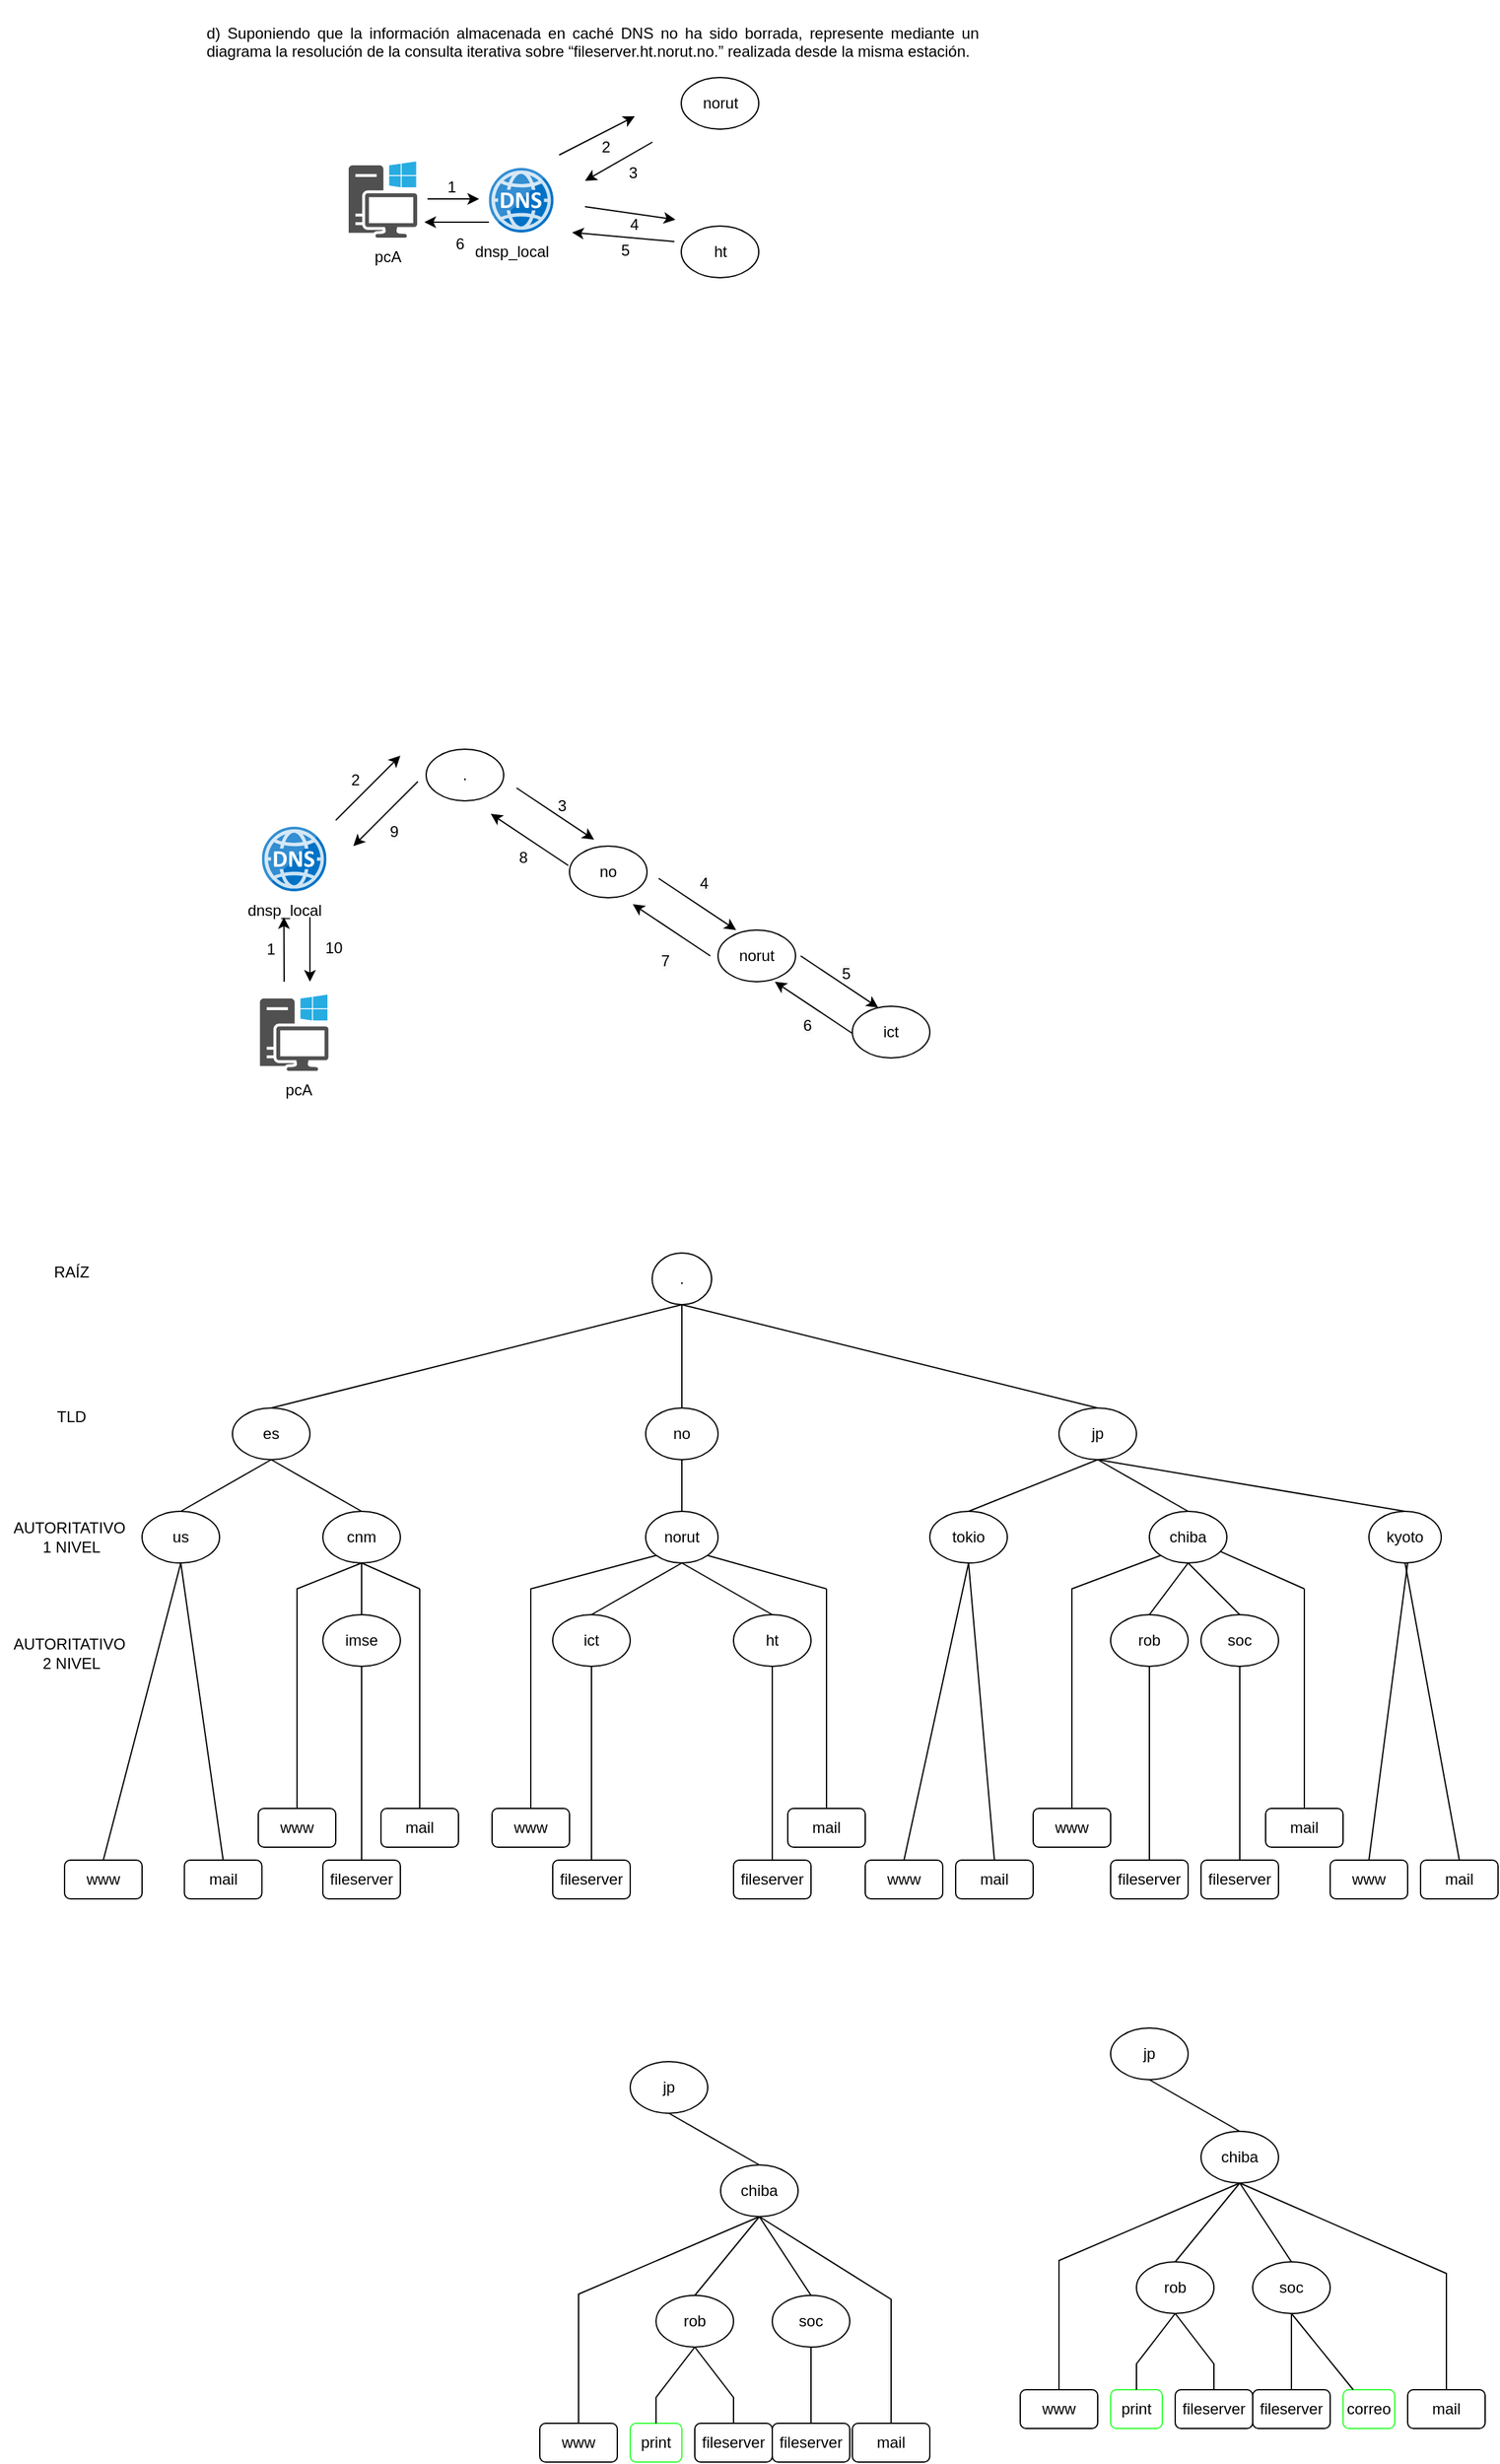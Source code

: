 <mxfile version="24.0.2" type="device">
  <diagram name="Página-1" id="FCfpgI2ERr3w-Y69zoDW">
    <mxGraphModel dx="1963" dy="1285" grid="1" gridSize="10" guides="1" tooltips="1" connect="1" arrows="1" fold="1" page="1" pageScale="1" pageWidth="1169" pageHeight="827" math="0" shadow="0">
      <root>
        <mxCell id="0" />
        <mxCell id="1" parent="0" />
        <mxCell id="1prAuUUDarCkzbDUaMGb-1" value="." style="ellipse;whiteSpace=wrap;html=1;" parent="1" vertex="1">
          <mxGeometry x="375" y="460" width="46" height="40" as="geometry" />
        </mxCell>
        <mxCell id="1prAuUUDarCkzbDUaMGb-4" value="" style="sketch=0;pointerEvents=1;shadow=0;dashed=0;html=1;strokeColor=none;fillColor=#505050;labelPosition=center;verticalLabelPosition=bottom;verticalAlign=top;outlineConnect=0;align=center;shape=mxgraph.office.devices.workstation_pc;" parent="1" vertex="1">
          <mxGeometry x="71.29" y="260" width="53" height="59" as="geometry" />
        </mxCell>
        <mxCell id="1prAuUUDarCkzbDUaMGb-5" value="" style="image;sketch=0;aspect=fixed;html=1;points=[];align=center;fontSize=12;image=img/lib/mscae/DNS.svg;" parent="1" vertex="1">
          <mxGeometry x="72.79" y="130" width="50" height="50" as="geometry" />
        </mxCell>
        <mxCell id="sHqYU9FmVcYQZQ5ugi2v-2" value="es" style="ellipse;whiteSpace=wrap;html=1;" vertex="1" parent="1">
          <mxGeometry x="50" y="580" width="60" height="40" as="geometry" />
        </mxCell>
        <mxCell id="sHqYU9FmVcYQZQ5ugi2v-3" value="no" style="ellipse;whiteSpace=wrap;html=1;" vertex="1" parent="1">
          <mxGeometry x="370" y="580" width="56" height="40" as="geometry" />
        </mxCell>
        <mxCell id="sHqYU9FmVcYQZQ5ugi2v-4" value="jp" style="ellipse;whiteSpace=wrap;html=1;" vertex="1" parent="1">
          <mxGeometry x="690" y="580" width="60" height="40" as="geometry" />
        </mxCell>
        <mxCell id="sHqYU9FmVcYQZQ5ugi2v-5" value="" style="endArrow=none;html=1;rounded=0;entryX=0.5;entryY=1;entryDx=0;entryDy=0;exitX=0.5;exitY=0;exitDx=0;exitDy=0;" edge="1" parent="1" source="sHqYU9FmVcYQZQ5ugi2v-2" target="1prAuUUDarCkzbDUaMGb-1">
          <mxGeometry width="50" height="50" relative="1" as="geometry">
            <mxPoint x="380" y="570" as="sourcePoint" />
            <mxPoint x="430" y="520" as="targetPoint" />
          </mxGeometry>
        </mxCell>
        <mxCell id="sHqYU9FmVcYQZQ5ugi2v-6" value="" style="endArrow=none;html=1;rounded=0;exitX=0.5;exitY=0;exitDx=0;exitDy=0;entryX=0.5;entryY=1;entryDx=0;entryDy=0;" edge="1" parent="1" source="sHqYU9FmVcYQZQ5ugi2v-4" target="1prAuUUDarCkzbDUaMGb-1">
          <mxGeometry width="50" height="50" relative="1" as="geometry">
            <mxPoint x="560" y="570" as="sourcePoint" />
            <mxPoint x="610" y="520" as="targetPoint" />
          </mxGeometry>
        </mxCell>
        <mxCell id="sHqYU9FmVcYQZQ5ugi2v-7" value="" style="endArrow=none;html=1;rounded=0;exitX=0.5;exitY=0;exitDx=0;exitDy=0;" edge="1" parent="1" source="sHqYU9FmVcYQZQ5ugi2v-3" target="1prAuUUDarCkzbDUaMGb-1">
          <mxGeometry width="50" height="50" relative="1" as="geometry">
            <mxPoint x="380" y="570" as="sourcePoint" />
            <mxPoint x="400" y="500" as="targetPoint" />
          </mxGeometry>
        </mxCell>
        <mxCell id="sHqYU9FmVcYQZQ5ugi2v-8" value="us" style="ellipse;whiteSpace=wrap;html=1;" vertex="1" parent="1">
          <mxGeometry x="-20" y="660" width="60" height="40" as="geometry" />
        </mxCell>
        <mxCell id="sHqYU9FmVcYQZQ5ugi2v-9" value="cnm" style="ellipse;whiteSpace=wrap;html=1;" vertex="1" parent="1">
          <mxGeometry x="120" y="660" width="60" height="40" as="geometry" />
        </mxCell>
        <mxCell id="sHqYU9FmVcYQZQ5ugi2v-10" value="" style="endArrow=none;html=1;rounded=0;exitX=0.5;exitY=0;exitDx=0;exitDy=0;" edge="1" parent="1" source="sHqYU9FmVcYQZQ5ugi2v-8">
          <mxGeometry width="50" height="50" relative="1" as="geometry">
            <mxPoint x="30" y="670" as="sourcePoint" />
            <mxPoint x="80" y="620" as="targetPoint" />
          </mxGeometry>
        </mxCell>
        <mxCell id="sHqYU9FmVcYQZQ5ugi2v-11" value="" style="endArrow=none;html=1;rounded=0;entryX=0.5;entryY=1;entryDx=0;entryDy=0;exitX=0.5;exitY=0;exitDx=0;exitDy=0;" edge="1" parent="1" source="sHqYU9FmVcYQZQ5ugi2v-9" target="sHqYU9FmVcYQZQ5ugi2v-2">
          <mxGeometry width="50" height="50" relative="1" as="geometry">
            <mxPoint x="80" y="680" as="sourcePoint" />
            <mxPoint x="130" y="630" as="targetPoint" />
          </mxGeometry>
        </mxCell>
        <mxCell id="sHqYU9FmVcYQZQ5ugi2v-12" value="RAÍZ" style="text;html=1;align=center;verticalAlign=middle;resizable=0;points=[];autosize=1;strokeColor=none;fillColor=none;" vertex="1" parent="1">
          <mxGeometry x="-100" y="460" width="50" height="30" as="geometry" />
        </mxCell>
        <mxCell id="sHqYU9FmVcYQZQ5ugi2v-13" value="TLD" style="text;html=1;align=center;verticalAlign=middle;resizable=0;points=[];autosize=1;strokeColor=none;fillColor=none;" vertex="1" parent="1">
          <mxGeometry x="-100" y="572" width="50" height="30" as="geometry" />
        </mxCell>
        <mxCell id="sHqYU9FmVcYQZQ5ugi2v-16" value="AUTORITATIVO&amp;nbsp;&lt;div&gt;1 NIVEL&lt;/div&gt;" style="text;html=1;align=center;verticalAlign=middle;resizable=0;points=[];autosize=1;strokeColor=none;fillColor=none;" vertex="1" parent="1">
          <mxGeometry x="-130" y="660" width="110" height="40" as="geometry" />
        </mxCell>
        <mxCell id="sHqYU9FmVcYQZQ5ugi2v-17" value="www" style="rounded=1;whiteSpace=wrap;html=1;" vertex="1" parent="1">
          <mxGeometry x="-80" y="930" width="60" height="30" as="geometry" />
        </mxCell>
        <mxCell id="sHqYU9FmVcYQZQ5ugi2v-18" value="mail" style="rounded=1;whiteSpace=wrap;html=1;" vertex="1" parent="1">
          <mxGeometry x="12.79" y="930" width="60" height="30" as="geometry" />
        </mxCell>
        <mxCell id="sHqYU9FmVcYQZQ5ugi2v-19" value="" style="endArrow=none;html=1;rounded=0;entryX=0.5;entryY=1;entryDx=0;entryDy=0;" edge="1" parent="1" target="sHqYU9FmVcYQZQ5ugi2v-8">
          <mxGeometry width="50" height="50" relative="1" as="geometry">
            <mxPoint x="-50" y="930" as="sourcePoint" />
            <mxPoint y="880" as="targetPoint" />
          </mxGeometry>
        </mxCell>
        <mxCell id="sHqYU9FmVcYQZQ5ugi2v-20" value="" style="endArrow=none;html=1;rounded=0;entryX=0.5;entryY=1;entryDx=0;entryDy=0;exitX=0.5;exitY=0;exitDx=0;exitDy=0;" edge="1" parent="1" source="sHqYU9FmVcYQZQ5ugi2v-18" target="sHqYU9FmVcYQZQ5ugi2v-8">
          <mxGeometry width="50" height="50" relative="1" as="geometry">
            <mxPoint x="50" y="930" as="sourcePoint" />
            <mxPoint x="100" y="880" as="targetPoint" />
          </mxGeometry>
        </mxCell>
        <mxCell id="sHqYU9FmVcYQZQ5ugi2v-21" value="imse" style="ellipse;whiteSpace=wrap;html=1;" vertex="1" parent="1">
          <mxGeometry x="120" y="740" width="60" height="40" as="geometry" />
        </mxCell>
        <mxCell id="sHqYU9FmVcYQZQ5ugi2v-22" value="" style="endArrow=none;html=1;rounded=0;entryX=0.5;entryY=1;entryDx=0;entryDy=0;" edge="1" parent="1" target="sHqYU9FmVcYQZQ5ugi2v-9">
          <mxGeometry width="50" height="50" relative="1" as="geometry">
            <mxPoint x="150" y="740" as="sourcePoint" />
            <mxPoint x="150" y="710" as="targetPoint" />
          </mxGeometry>
        </mxCell>
        <mxCell id="sHqYU9FmVcYQZQ5ugi2v-24" value="fileserver" style="rounded=1;whiteSpace=wrap;html=1;" vertex="1" parent="1">
          <mxGeometry x="120" y="930" width="60" height="30" as="geometry" />
        </mxCell>
        <mxCell id="sHqYU9FmVcYQZQ5ugi2v-25" value="" style="endArrow=none;html=1;rounded=0;entryX=0.5;entryY=1;entryDx=0;entryDy=0;exitX=0.5;exitY=0;exitDx=0;exitDy=0;" edge="1" parent="1" source="sHqYU9FmVcYQZQ5ugi2v-24" target="sHqYU9FmVcYQZQ5ugi2v-21">
          <mxGeometry width="50" height="50" relative="1" as="geometry">
            <mxPoint x="180" y="930" as="sourcePoint" />
            <mxPoint x="140" y="780" as="targetPoint" />
          </mxGeometry>
        </mxCell>
        <mxCell id="sHqYU9FmVcYQZQ5ugi2v-32" value="ict" style="ellipse;whiteSpace=wrap;html=1;" vertex="1" parent="1">
          <mxGeometry x="298" y="740" width="60" height="40" as="geometry" />
        </mxCell>
        <mxCell id="sHqYU9FmVcYQZQ5ugi2v-33" value="ht" style="ellipse;whiteSpace=wrap;html=1;" vertex="1" parent="1">
          <mxGeometry x="438" y="740" width="60" height="40" as="geometry" />
        </mxCell>
        <mxCell id="sHqYU9FmVcYQZQ5ugi2v-34" value="" style="endArrow=none;html=1;rounded=0;exitX=0.5;exitY=0;exitDx=0;exitDy=0;" edge="1" parent="1" source="sHqYU9FmVcYQZQ5ugi2v-32">
          <mxGeometry width="50" height="50" relative="1" as="geometry">
            <mxPoint x="348" y="750" as="sourcePoint" />
            <mxPoint x="398" y="700" as="targetPoint" />
          </mxGeometry>
        </mxCell>
        <mxCell id="sHqYU9FmVcYQZQ5ugi2v-35" value="" style="endArrow=none;html=1;rounded=0;entryX=0.5;entryY=1;entryDx=0;entryDy=0;exitX=0.5;exitY=0;exitDx=0;exitDy=0;" edge="1" parent="1" source="sHqYU9FmVcYQZQ5ugi2v-33">
          <mxGeometry width="50" height="50" relative="1" as="geometry">
            <mxPoint x="398" y="760" as="sourcePoint" />
            <mxPoint x="398" y="700" as="targetPoint" />
          </mxGeometry>
        </mxCell>
        <mxCell id="sHqYU9FmVcYQZQ5ugi2v-39" value="norut" style="ellipse;whiteSpace=wrap;html=1;" vertex="1" parent="1">
          <mxGeometry x="370" y="660" width="56" height="40" as="geometry" />
        </mxCell>
        <mxCell id="sHqYU9FmVcYQZQ5ugi2v-40" value="" style="endArrow=none;html=1;rounded=0;exitX=0.5;exitY=0;exitDx=0;exitDy=0;entryX=0.5;entryY=1;entryDx=0;entryDy=0;" edge="1" parent="1" source="sHqYU9FmVcYQZQ5ugi2v-39" target="sHqYU9FmVcYQZQ5ugi2v-3">
          <mxGeometry width="50" height="50" relative="1" as="geometry">
            <mxPoint x="385" y="650" as="sourcePoint" />
            <mxPoint x="405" y="635" as="targetPoint" />
          </mxGeometry>
        </mxCell>
        <mxCell id="sHqYU9FmVcYQZQ5ugi2v-42" value="fileserver" style="rounded=1;whiteSpace=wrap;html=1;" vertex="1" parent="1">
          <mxGeometry x="298" y="930" width="60" height="30" as="geometry" />
        </mxCell>
        <mxCell id="sHqYU9FmVcYQZQ5ugi2v-43" value="" style="endArrow=none;html=1;rounded=0;entryX=0.5;entryY=1;entryDx=0;entryDy=0;exitX=0.5;exitY=0;exitDx=0;exitDy=0;" edge="1" parent="1" source="sHqYU9FmVcYQZQ5ugi2v-42">
          <mxGeometry width="50" height="50" relative="1" as="geometry">
            <mxPoint x="358" y="930" as="sourcePoint" />
            <mxPoint x="328" y="780" as="targetPoint" />
          </mxGeometry>
        </mxCell>
        <mxCell id="sHqYU9FmVcYQZQ5ugi2v-44" value="fileserver" style="rounded=1;whiteSpace=wrap;html=1;" vertex="1" parent="1">
          <mxGeometry x="438" y="930" width="60" height="30" as="geometry" />
        </mxCell>
        <mxCell id="sHqYU9FmVcYQZQ5ugi2v-45" value="" style="endArrow=none;html=1;rounded=0;entryX=0.5;entryY=1;entryDx=0;entryDy=0;exitX=0.5;exitY=0;exitDx=0;exitDy=0;" edge="1" parent="1" source="sHqYU9FmVcYQZQ5ugi2v-44">
          <mxGeometry width="50" height="50" relative="1" as="geometry">
            <mxPoint x="498" y="930" as="sourcePoint" />
            <mxPoint x="468" y="780" as="targetPoint" />
          </mxGeometry>
        </mxCell>
        <mxCell id="sHqYU9FmVcYQZQ5ugi2v-46" value="tokio" style="ellipse;whiteSpace=wrap;html=1;" vertex="1" parent="1">
          <mxGeometry x="590" y="660" width="60" height="40" as="geometry" />
        </mxCell>
        <mxCell id="sHqYU9FmVcYQZQ5ugi2v-47" value="chiba" style="ellipse;whiteSpace=wrap;html=1;" vertex="1" parent="1">
          <mxGeometry x="760" y="660" width="60" height="40" as="geometry" />
        </mxCell>
        <mxCell id="sHqYU9FmVcYQZQ5ugi2v-48" value="" style="endArrow=none;html=1;rounded=0;exitX=0.5;exitY=0;exitDx=0;exitDy=0;" edge="1" parent="1" source="sHqYU9FmVcYQZQ5ugi2v-46">
          <mxGeometry width="50" height="50" relative="1" as="geometry">
            <mxPoint x="670" y="670" as="sourcePoint" />
            <mxPoint x="720" y="620" as="targetPoint" />
          </mxGeometry>
        </mxCell>
        <mxCell id="sHqYU9FmVcYQZQ5ugi2v-49" value="" style="endArrow=none;html=1;rounded=0;entryX=0.5;entryY=1;entryDx=0;entryDy=0;exitX=0.5;exitY=0;exitDx=0;exitDy=0;" edge="1" parent="1" source="sHqYU9FmVcYQZQ5ugi2v-47">
          <mxGeometry width="50" height="50" relative="1" as="geometry">
            <mxPoint x="720" y="680" as="sourcePoint" />
            <mxPoint x="720" y="620" as="targetPoint" />
          </mxGeometry>
        </mxCell>
        <mxCell id="sHqYU9FmVcYQZQ5ugi2v-52" value="rob" style="ellipse;whiteSpace=wrap;html=1;" vertex="1" parent="1">
          <mxGeometry x="730" y="740" width="60" height="40" as="geometry" />
        </mxCell>
        <mxCell id="sHqYU9FmVcYQZQ5ugi2v-53" value="soc" style="ellipse;whiteSpace=wrap;html=1;" vertex="1" parent="1">
          <mxGeometry x="800" y="740" width="60" height="40" as="geometry" />
        </mxCell>
        <mxCell id="sHqYU9FmVcYQZQ5ugi2v-54" value="" style="endArrow=none;html=1;rounded=0;exitX=0.5;exitY=0;exitDx=0;exitDy=0;" edge="1" parent="1" source="sHqYU9FmVcYQZQ5ugi2v-52">
          <mxGeometry width="50" height="50" relative="1" as="geometry">
            <mxPoint x="740" y="750" as="sourcePoint" />
            <mxPoint x="790" y="700" as="targetPoint" />
          </mxGeometry>
        </mxCell>
        <mxCell id="sHqYU9FmVcYQZQ5ugi2v-55" value="" style="endArrow=none;html=1;rounded=0;entryX=0.5;entryY=1;entryDx=0;entryDy=0;exitX=0.5;exitY=0;exitDx=0;exitDy=0;" edge="1" parent="1" source="sHqYU9FmVcYQZQ5ugi2v-53">
          <mxGeometry width="50" height="50" relative="1" as="geometry">
            <mxPoint x="790" y="760" as="sourcePoint" />
            <mxPoint x="790" y="700" as="targetPoint" />
          </mxGeometry>
        </mxCell>
        <mxCell id="sHqYU9FmVcYQZQ5ugi2v-56" value="kyoto" style="ellipse;whiteSpace=wrap;html=1;" vertex="1" parent="1">
          <mxGeometry x="930" y="660" width="56" height="40" as="geometry" />
        </mxCell>
        <mxCell id="sHqYU9FmVcYQZQ5ugi2v-57" value="fileserver" style="rounded=1;whiteSpace=wrap;html=1;" vertex="1" parent="1">
          <mxGeometry x="730" y="930" width="60" height="30" as="geometry" />
        </mxCell>
        <mxCell id="sHqYU9FmVcYQZQ5ugi2v-58" value="" style="endArrow=none;html=1;rounded=0;entryX=0.5;entryY=1;entryDx=0;entryDy=0;exitX=0.5;exitY=0;exitDx=0;exitDy=0;" edge="1" parent="1" source="sHqYU9FmVcYQZQ5ugi2v-57">
          <mxGeometry width="50" height="50" relative="1" as="geometry">
            <mxPoint x="790" y="930" as="sourcePoint" />
            <mxPoint x="760" y="780" as="targetPoint" />
          </mxGeometry>
        </mxCell>
        <mxCell id="sHqYU9FmVcYQZQ5ugi2v-59" value="fileserver" style="rounded=1;whiteSpace=wrap;html=1;" vertex="1" parent="1">
          <mxGeometry x="800" y="930" width="60" height="30" as="geometry" />
        </mxCell>
        <mxCell id="sHqYU9FmVcYQZQ5ugi2v-60" value="" style="endArrow=none;html=1;rounded=0;entryX=0.5;entryY=1;entryDx=0;entryDy=0;exitX=0.5;exitY=0;exitDx=0;exitDy=0;" edge="1" parent="1" source="sHqYU9FmVcYQZQ5ugi2v-59">
          <mxGeometry width="50" height="50" relative="1" as="geometry">
            <mxPoint x="860" y="930" as="sourcePoint" />
            <mxPoint x="830" y="780" as="targetPoint" />
          </mxGeometry>
        </mxCell>
        <mxCell id="sHqYU9FmVcYQZQ5ugi2v-61" value="" style="endArrow=none;html=1;rounded=0;entryX=0.5;entryY=1;entryDx=0;entryDy=0;exitX=0.5;exitY=0;exitDx=0;exitDy=0;" edge="1" parent="1" source="sHqYU9FmVcYQZQ5ugi2v-56" target="sHqYU9FmVcYQZQ5ugi2v-4">
          <mxGeometry width="50" height="50" relative="1" as="geometry">
            <mxPoint x="820" y="650" as="sourcePoint" />
            <mxPoint x="750" y="610" as="targetPoint" />
          </mxGeometry>
        </mxCell>
        <mxCell id="sHqYU9FmVcYQZQ5ugi2v-62" value="www" style="rounded=1;whiteSpace=wrap;html=1;" vertex="1" parent="1">
          <mxGeometry x="540" y="930" width="60" height="30" as="geometry" />
        </mxCell>
        <mxCell id="sHqYU9FmVcYQZQ5ugi2v-63" value="mail" style="rounded=1;whiteSpace=wrap;html=1;" vertex="1" parent="1">
          <mxGeometry x="610" y="930" width="60" height="30" as="geometry" />
        </mxCell>
        <mxCell id="sHqYU9FmVcYQZQ5ugi2v-64" value="" style="endArrow=none;html=1;rounded=0;entryX=0.5;entryY=1;entryDx=0;entryDy=0;exitX=0.5;exitY=0;exitDx=0;exitDy=0;" edge="1" parent="1" source="sHqYU9FmVcYQZQ5ugi2v-62">
          <mxGeometry width="50" height="50" relative="1" as="geometry">
            <mxPoint x="560" y="930" as="sourcePoint" />
            <mxPoint x="620" y="700" as="targetPoint" />
          </mxGeometry>
        </mxCell>
        <mxCell id="sHqYU9FmVcYQZQ5ugi2v-65" value="" style="endArrow=none;html=1;rounded=0;entryX=0.5;entryY=1;entryDx=0;entryDy=0;exitX=0.5;exitY=0;exitDx=0;exitDy=0;" edge="1" parent="1" source="sHqYU9FmVcYQZQ5ugi2v-63">
          <mxGeometry width="50" height="50" relative="1" as="geometry">
            <mxPoint x="660" y="930" as="sourcePoint" />
            <mxPoint x="620" y="700" as="targetPoint" />
          </mxGeometry>
        </mxCell>
        <mxCell id="sHqYU9FmVcYQZQ5ugi2v-66" value="www" style="rounded=1;whiteSpace=wrap;html=1;" vertex="1" parent="1">
          <mxGeometry x="900" y="930" width="60" height="30" as="geometry" />
        </mxCell>
        <mxCell id="sHqYU9FmVcYQZQ5ugi2v-67" value="mail" style="rounded=1;whiteSpace=wrap;html=1;" vertex="1" parent="1">
          <mxGeometry x="970" y="930" width="60" height="30" as="geometry" />
        </mxCell>
        <mxCell id="sHqYU9FmVcYQZQ5ugi2v-68" value="" style="endArrow=none;html=1;rounded=0;exitX=0.5;exitY=0;exitDx=0;exitDy=0;" edge="1" parent="1" source="sHqYU9FmVcYQZQ5ugi2v-66">
          <mxGeometry width="50" height="50" relative="1" as="geometry">
            <mxPoint x="920" y="930" as="sourcePoint" />
            <mxPoint x="960" y="700" as="targetPoint" />
          </mxGeometry>
        </mxCell>
        <mxCell id="sHqYU9FmVcYQZQ5ugi2v-69" value="" style="endArrow=none;html=1;rounded=0;exitX=0.5;exitY=0;exitDx=0;exitDy=0;entryX=0.5;entryY=1;entryDx=0;entryDy=0;" edge="1" parent="1" source="sHqYU9FmVcYQZQ5ugi2v-67" target="sHqYU9FmVcYQZQ5ugi2v-56">
          <mxGeometry width="50" height="50" relative="1" as="geometry">
            <mxPoint x="1020" y="930" as="sourcePoint" />
            <mxPoint x="970" y="710" as="targetPoint" />
          </mxGeometry>
        </mxCell>
        <mxCell id="sHqYU9FmVcYQZQ5ugi2v-80" value="mail" style="rounded=1;whiteSpace=wrap;html=1;" vertex="1" parent="1">
          <mxGeometry x="850" y="890" width="60" height="30" as="geometry" />
        </mxCell>
        <mxCell id="sHqYU9FmVcYQZQ5ugi2v-81" value="" style="endArrow=none;html=1;rounded=0;exitX=0.5;exitY=0;exitDx=0;exitDy=0;" edge="1" parent="1" source="sHqYU9FmVcYQZQ5ugi2v-80">
          <mxGeometry width="50" height="50" relative="1" as="geometry">
            <mxPoint x="900" y="890" as="sourcePoint" />
            <mxPoint x="880" y="720" as="targetPoint" />
          </mxGeometry>
        </mxCell>
        <mxCell id="sHqYU9FmVcYQZQ5ugi2v-82" value="" style="endArrow=none;html=1;rounded=0;" edge="1" parent="1" target="sHqYU9FmVcYQZQ5ugi2v-47">
          <mxGeometry width="50" height="50" relative="1" as="geometry">
            <mxPoint x="880" y="720" as="sourcePoint" />
            <mxPoint x="920" y="670" as="targetPoint" />
          </mxGeometry>
        </mxCell>
        <mxCell id="sHqYU9FmVcYQZQ5ugi2v-83" value="mail" style="rounded=1;whiteSpace=wrap;html=1;" vertex="1" parent="1">
          <mxGeometry x="480" y="890" width="60" height="30" as="geometry" />
        </mxCell>
        <mxCell id="sHqYU9FmVcYQZQ5ugi2v-84" value="" style="endArrow=none;html=1;rounded=0;exitX=0.5;exitY=0;exitDx=0;exitDy=0;" edge="1" parent="1" source="sHqYU9FmVcYQZQ5ugi2v-83">
          <mxGeometry width="50" height="50" relative="1" as="geometry">
            <mxPoint x="530" y="890" as="sourcePoint" />
            <mxPoint x="510" y="720" as="targetPoint" />
          </mxGeometry>
        </mxCell>
        <mxCell id="sHqYU9FmVcYQZQ5ugi2v-85" value="" style="endArrow=none;html=1;rounded=0;entryX=1;entryY=1;entryDx=0;entryDy=0;" edge="1" parent="1" target="sHqYU9FmVcYQZQ5ugi2v-39">
          <mxGeometry width="50" height="50" relative="1" as="geometry">
            <mxPoint x="510" y="720" as="sourcePoint" />
            <mxPoint x="445" y="691" as="targetPoint" />
          </mxGeometry>
        </mxCell>
        <mxCell id="sHqYU9FmVcYQZQ5ugi2v-86" value="www" style="rounded=1;whiteSpace=wrap;html=1;" vertex="1" parent="1">
          <mxGeometry x="670" y="890" width="60" height="30" as="geometry" />
        </mxCell>
        <mxCell id="sHqYU9FmVcYQZQ5ugi2v-87" value="" style="endArrow=none;html=1;rounded=0;exitX=0.5;exitY=0;exitDx=0;exitDy=0;entryX=0;entryY=1;entryDx=0;entryDy=0;" edge="1" parent="1" source="sHqYU9FmVcYQZQ5ugi2v-86" target="sHqYU9FmVcYQZQ5ugi2v-47">
          <mxGeometry width="50" height="50" relative="1" as="geometry">
            <mxPoint x="690" y="890" as="sourcePoint" />
            <mxPoint x="700" y="720" as="targetPoint" />
            <Array as="points">
              <mxPoint x="700" y="720" />
            </Array>
          </mxGeometry>
        </mxCell>
        <mxCell id="sHqYU9FmVcYQZQ5ugi2v-89" value="www" style="rounded=1;whiteSpace=wrap;html=1;" vertex="1" parent="1">
          <mxGeometry x="251" y="890" width="60" height="30" as="geometry" />
        </mxCell>
        <mxCell id="sHqYU9FmVcYQZQ5ugi2v-90" value="" style="endArrow=none;html=1;rounded=0;exitX=0.5;exitY=0;exitDx=0;exitDy=0;entryX=0;entryY=1;entryDx=0;entryDy=0;" edge="1" parent="1" source="sHqYU9FmVcYQZQ5ugi2v-89" target="sHqYU9FmVcYQZQ5ugi2v-39">
          <mxGeometry width="50" height="50" relative="1" as="geometry">
            <mxPoint x="271" y="890" as="sourcePoint" />
            <mxPoint x="350" y="694" as="targetPoint" />
            <Array as="points">
              <mxPoint x="281" y="720" />
            </Array>
          </mxGeometry>
        </mxCell>
        <mxCell id="sHqYU9FmVcYQZQ5ugi2v-91" value="www" style="rounded=1;whiteSpace=wrap;html=1;" vertex="1" parent="1">
          <mxGeometry x="70" y="890" width="60" height="30" as="geometry" />
        </mxCell>
        <mxCell id="sHqYU9FmVcYQZQ5ugi2v-92" value="" style="endArrow=none;html=1;rounded=0;exitX=0.5;exitY=0;exitDx=0;exitDy=0;" edge="1" parent="1" source="sHqYU9FmVcYQZQ5ugi2v-91">
          <mxGeometry width="50" height="50" relative="1" as="geometry">
            <mxPoint x="90" y="890" as="sourcePoint" />
            <mxPoint x="150" y="700" as="targetPoint" />
            <Array as="points">
              <mxPoint x="100" y="720" />
            </Array>
          </mxGeometry>
        </mxCell>
        <mxCell id="sHqYU9FmVcYQZQ5ugi2v-97" value="mail" style="rounded=1;whiteSpace=wrap;html=1;" vertex="1" parent="1">
          <mxGeometry x="165" y="890" width="60" height="30" as="geometry" />
        </mxCell>
        <mxCell id="sHqYU9FmVcYQZQ5ugi2v-98" value="" style="endArrow=none;html=1;rounded=0;exitX=0.5;exitY=0;exitDx=0;exitDy=0;" edge="1" parent="1" source="sHqYU9FmVcYQZQ5ugi2v-97">
          <mxGeometry width="50" height="50" relative="1" as="geometry">
            <mxPoint x="215" y="890" as="sourcePoint" />
            <mxPoint x="195" y="720" as="targetPoint" />
          </mxGeometry>
        </mxCell>
        <mxCell id="sHqYU9FmVcYQZQ5ugi2v-99" value="" style="endArrow=none;html=1;rounded=0;" edge="1" parent="1">
          <mxGeometry width="50" height="50" relative="1" as="geometry">
            <mxPoint x="195" y="720" as="sourcePoint" />
            <mxPoint x="150" y="700" as="targetPoint" />
          </mxGeometry>
        </mxCell>
        <mxCell id="sHqYU9FmVcYQZQ5ugi2v-100" value="AUTORITATIVO&amp;nbsp;&lt;div&gt;2 NIVEL&lt;/div&gt;" style="text;html=1;align=center;verticalAlign=middle;resizable=0;points=[];autosize=1;strokeColor=none;fillColor=none;" vertex="1" parent="1">
          <mxGeometry x="-130" y="750" width="110" height="40" as="geometry" />
        </mxCell>
        <mxCell id="sHqYU9FmVcYQZQ5ugi2v-104" value="pcA" style="text;html=1;align=center;verticalAlign=middle;resizable=0;points=[];autosize=1;strokeColor=none;fillColor=none;" vertex="1" parent="1">
          <mxGeometry x="81.29" y="319" width="40" height="30" as="geometry" />
        </mxCell>
        <mxCell id="sHqYU9FmVcYQZQ5ugi2v-105" value="dnsp_local" style="text;html=1;align=center;verticalAlign=middle;resizable=0;points=[];autosize=1;strokeColor=none;fillColor=none;" vertex="1" parent="1">
          <mxGeometry x="50" y="180" width="80" height="30" as="geometry" />
        </mxCell>
        <mxCell id="sHqYU9FmVcYQZQ5ugi2v-106" value="." style="ellipse;whiteSpace=wrap;html=1;" vertex="1" parent="1">
          <mxGeometry x="200" y="70" width="60" height="40" as="geometry" />
        </mxCell>
        <mxCell id="sHqYU9FmVcYQZQ5ugi2v-107" value="no" style="ellipse;whiteSpace=wrap;html=1;" vertex="1" parent="1">
          <mxGeometry x="311" y="145" width="60" height="40" as="geometry" />
        </mxCell>
        <mxCell id="sHqYU9FmVcYQZQ5ugi2v-108" value="norut" style="ellipse;whiteSpace=wrap;html=1;" vertex="1" parent="1">
          <mxGeometry x="426" y="210" width="60" height="40" as="geometry" />
        </mxCell>
        <mxCell id="sHqYU9FmVcYQZQ5ugi2v-109" value="ict" style="ellipse;whiteSpace=wrap;html=1;" vertex="1" parent="1">
          <mxGeometry x="530" y="269" width="60" height="40" as="geometry" />
        </mxCell>
        <mxCell id="sHqYU9FmVcYQZQ5ugi2v-111" value="" style="endArrow=classic;html=1;rounded=0;" edge="1" parent="1">
          <mxGeometry width="50" height="50" relative="1" as="geometry">
            <mxPoint x="270" y="100" as="sourcePoint" />
            <mxPoint x="330" y="140" as="targetPoint" />
          </mxGeometry>
        </mxCell>
        <mxCell id="sHqYU9FmVcYQZQ5ugi2v-114" style="edgeStyle=orthogonalEdgeStyle;rounded=0;orthogonalLoop=1;jettySize=auto;html=1;exitX=0.5;exitY=1;exitDx=0;exitDy=0;" edge="1" parent="1" source="sHqYU9FmVcYQZQ5ugi2v-107" target="sHqYU9FmVcYQZQ5ugi2v-107">
          <mxGeometry relative="1" as="geometry" />
        </mxCell>
        <mxCell id="sHqYU9FmVcYQZQ5ugi2v-115" value="" style="endArrow=classic;html=1;rounded=0;" edge="1" parent="1">
          <mxGeometry width="50" height="50" relative="1" as="geometry">
            <mxPoint x="310" y="160" as="sourcePoint" />
            <mxPoint x="250" y="120" as="targetPoint" />
          </mxGeometry>
        </mxCell>
        <mxCell id="sHqYU9FmVcYQZQ5ugi2v-121" value="" style="endArrow=classic;html=1;rounded=0;" edge="1" parent="1">
          <mxGeometry width="50" height="50" relative="1" as="geometry">
            <mxPoint x="130" y="125" as="sourcePoint" />
            <mxPoint x="180" y="75" as="targetPoint" />
          </mxGeometry>
        </mxCell>
        <mxCell id="sHqYU9FmVcYQZQ5ugi2v-122" value="" style="endArrow=classic;html=1;rounded=0;" edge="1" parent="1">
          <mxGeometry width="50" height="50" relative="1" as="geometry">
            <mxPoint x="193.61" y="95" as="sourcePoint" />
            <mxPoint x="143.61" y="145" as="targetPoint" />
          </mxGeometry>
        </mxCell>
        <mxCell id="sHqYU9FmVcYQZQ5ugi2v-126" value="" style="endArrow=classic;html=1;rounded=0;" edge="1" parent="1">
          <mxGeometry width="50" height="50" relative="1" as="geometry">
            <mxPoint x="380" y="170" as="sourcePoint" />
            <mxPoint x="440" y="210" as="targetPoint" />
          </mxGeometry>
        </mxCell>
        <mxCell id="sHqYU9FmVcYQZQ5ugi2v-127" value="" style="endArrow=classic;html=1;rounded=0;" edge="1" parent="1">
          <mxGeometry width="50" height="50" relative="1" as="geometry">
            <mxPoint x="420" y="230" as="sourcePoint" />
            <mxPoint x="360" y="190" as="targetPoint" />
          </mxGeometry>
        </mxCell>
        <mxCell id="sHqYU9FmVcYQZQ5ugi2v-131" value="" style="endArrow=classic;html=1;rounded=0;" edge="1" parent="1">
          <mxGeometry width="50" height="50" relative="1" as="geometry">
            <mxPoint x="490" y="230" as="sourcePoint" />
            <mxPoint x="550" y="270" as="targetPoint" />
          </mxGeometry>
        </mxCell>
        <mxCell id="sHqYU9FmVcYQZQ5ugi2v-132" value="" style="endArrow=classic;html=1;rounded=0;" edge="1" parent="1">
          <mxGeometry width="50" height="50" relative="1" as="geometry">
            <mxPoint x="530" y="290" as="sourcePoint" />
            <mxPoint x="470" y="250" as="targetPoint" />
          </mxGeometry>
        </mxCell>
        <mxCell id="sHqYU9FmVcYQZQ5ugi2v-133" value="" style="endArrow=classic;html=1;rounded=0;exitX=0.75;exitY=0.333;exitDx=0;exitDy=0;exitPerimeter=0;" edge="1" parent="1">
          <mxGeometry width="50" height="50" relative="1" as="geometry">
            <mxPoint x="110" y="199.99" as="sourcePoint" />
            <mxPoint x="110" y="250" as="targetPoint" />
          </mxGeometry>
        </mxCell>
        <mxCell id="sHqYU9FmVcYQZQ5ugi2v-134" value="" style="endArrow=classic;html=1;rounded=0;entryX=0.504;entryY=1.089;entryDx=0;entryDy=0;entryPerimeter=0;" edge="1" parent="1">
          <mxGeometry width="50" height="50" relative="1" as="geometry">
            <mxPoint x="90" y="250" as="sourcePoint" />
            <mxPoint x="89.82" y="200.0" as="targetPoint" />
          </mxGeometry>
        </mxCell>
        <mxCell id="sHqYU9FmVcYQZQ5ugi2v-135" value="1" style="text;html=1;align=center;verticalAlign=middle;whiteSpace=wrap;rounded=0;" vertex="1" parent="1">
          <mxGeometry x="50" y="210" width="60" height="30" as="geometry" />
        </mxCell>
        <mxCell id="sHqYU9FmVcYQZQ5ugi2v-136" value="&lt;span style=&quot;color: rgb(0, 0, 0); font-family: Helvetica; font-size: 12px; font-style: normal; font-variant-ligatures: normal; font-variant-caps: normal; font-weight: 400; letter-spacing: normal; orphans: 2; text-align: center; text-indent: 0px; text-transform: none; widows: 2; word-spacing: 0px; -webkit-text-stroke-width: 0px; white-space: normal; background-color: rgb(251, 251, 251); text-decoration-thickness: initial; text-decoration-style: initial; text-decoration-color: initial; display: inline !important; float: none;&quot;&gt;2&lt;/span&gt;" style="text;whiteSpace=wrap;html=1;" vertex="1" parent="1">
          <mxGeometry x="140" y="80" width="40" height="40" as="geometry" />
        </mxCell>
        <mxCell id="sHqYU9FmVcYQZQ5ugi2v-139" value="&lt;span style=&quot;color: rgb(0, 0, 0); font-family: Helvetica; font-size: 12px; font-style: normal; font-variant-ligatures: normal; font-variant-caps: normal; font-weight: 400; letter-spacing: normal; orphans: 2; text-align: center; text-indent: 0px; text-transform: none; widows: 2; word-spacing: 0px; -webkit-text-stroke-width: 0px; white-space: normal; background-color: rgb(251, 251, 251); text-decoration-thickness: initial; text-decoration-style: initial; text-decoration-color: initial; display: inline !important; float: none;&quot;&gt;3&lt;/span&gt;" style="text;whiteSpace=wrap;html=1;" vertex="1" parent="1">
          <mxGeometry x="300" y="100" width="20" height="30" as="geometry" />
        </mxCell>
        <mxCell id="sHqYU9FmVcYQZQ5ugi2v-143" value="&lt;span style=&quot;color: rgb(0, 0, 0); font-family: Helvetica; font-size: 12px; font-style: normal; font-variant-ligatures: normal; font-variant-caps: normal; font-weight: 400; letter-spacing: normal; orphans: 2; text-align: center; text-indent: 0px; text-transform: none; widows: 2; word-spacing: 0px; -webkit-text-stroke-width: 0px; white-space: normal; background-color: rgb(251, 251, 251); text-decoration-thickness: initial; text-decoration-style: initial; text-decoration-color: initial; display: inline !important; float: none;&quot;&gt;4&lt;/span&gt;" style="text;whiteSpace=wrap;html=1;" vertex="1" parent="1">
          <mxGeometry x="410" y="160" width="40" height="40" as="geometry" />
        </mxCell>
        <mxCell id="sHqYU9FmVcYQZQ5ugi2v-144" value="&lt;span style=&quot;color: rgb(0, 0, 0); font-family: Helvetica; font-size: 12px; font-style: normal; font-variant-ligatures: normal; font-variant-caps: normal; font-weight: 400; letter-spacing: normal; orphans: 2; text-align: center; text-indent: 0px; text-transform: none; widows: 2; word-spacing: 0px; -webkit-text-stroke-width: 0px; white-space: normal; background-color: rgb(251, 251, 251); text-decoration-thickness: initial; text-decoration-style: initial; text-decoration-color: initial; display: inline !important; float: none;&quot;&gt;5&lt;/span&gt;" style="text;whiteSpace=wrap;html=1;" vertex="1" parent="1">
          <mxGeometry x="520" y="230" width="40" height="40" as="geometry" />
        </mxCell>
        <mxCell id="sHqYU9FmVcYQZQ5ugi2v-145" value="&lt;span style=&quot;color: rgb(0, 0, 0); font-family: Helvetica; font-size: 12px; font-style: normal; font-variant-ligatures: normal; font-variant-caps: normal; font-weight: 400; letter-spacing: normal; orphans: 2; text-align: center; text-indent: 0px; text-transform: none; widows: 2; word-spacing: 0px; -webkit-text-stroke-width: 0px; white-space: normal; background-color: rgb(251, 251, 251); text-decoration-thickness: initial; text-decoration-style: initial; text-decoration-color: initial; display: inline !important; float: none;&quot;&gt;6&lt;/span&gt;" style="text;whiteSpace=wrap;html=1;" vertex="1" parent="1">
          <mxGeometry x="490" y="270" width="40" height="40" as="geometry" />
        </mxCell>
        <mxCell id="sHqYU9FmVcYQZQ5ugi2v-146" value="&lt;span style=&quot;color: rgb(0, 0, 0); font-family: Helvetica; font-size: 12px; font-style: normal; font-variant-ligatures: normal; font-variant-caps: normal; font-weight: 400; letter-spacing: normal; orphans: 2; text-align: center; text-indent: 0px; text-transform: none; widows: 2; word-spacing: 0px; -webkit-text-stroke-width: 0px; white-space: normal; background-color: rgb(251, 251, 251); text-decoration-thickness: initial; text-decoration-style: initial; text-decoration-color: initial; display: inline !important; float: none;&quot;&gt;7&lt;/span&gt;" style="text;whiteSpace=wrap;html=1;" vertex="1" parent="1">
          <mxGeometry x="380" y="220" width="40" height="40" as="geometry" />
        </mxCell>
        <mxCell id="sHqYU9FmVcYQZQ5ugi2v-147" value="&lt;div style=&quot;text-align: center;&quot;&gt;&lt;span style=&quot;background-color: initial;&quot;&gt;8&lt;/span&gt;&lt;/div&gt;" style="text;whiteSpace=wrap;html=1;" vertex="1" parent="1">
          <mxGeometry x="270" y="140" width="40" height="40" as="geometry" />
        </mxCell>
        <mxCell id="sHqYU9FmVcYQZQ5ugi2v-148" value="&lt;span style=&quot;color: rgb(0, 0, 0); font-family: Helvetica; font-size: 12px; font-style: normal; font-variant-ligatures: normal; font-variant-caps: normal; font-weight: 400; letter-spacing: normal; orphans: 2; text-align: center; text-indent: 0px; text-transform: none; widows: 2; word-spacing: 0px; -webkit-text-stroke-width: 0px; white-space: normal; background-color: rgb(251, 251, 251); text-decoration-thickness: initial; text-decoration-style: initial; text-decoration-color: initial; display: inline !important; float: none;&quot;&gt;9&lt;/span&gt;" style="text;whiteSpace=wrap;html=1;" vertex="1" parent="1">
          <mxGeometry x="170" y="120" width="40" height="40" as="geometry" />
        </mxCell>
        <mxCell id="sHqYU9FmVcYQZQ5ugi2v-149" value="&lt;span style=&quot;color: rgb(0, 0, 0); font-family: Helvetica; font-size: 12px; font-style: normal; font-variant-ligatures: normal; font-variant-caps: normal; font-weight: 400; letter-spacing: normal; orphans: 2; text-align: center; text-indent: 0px; text-transform: none; widows: 2; word-spacing: 0px; -webkit-text-stroke-width: 0px; white-space: normal; background-color: rgb(251, 251, 251); text-decoration-thickness: initial; text-decoration-style: initial; text-decoration-color: initial; display: inline !important; float: none;&quot;&gt;10&lt;/span&gt;" style="text;whiteSpace=wrap;html=1;" vertex="1" parent="1">
          <mxGeometry x="120" y="210" width="40" height="40" as="geometry" />
        </mxCell>
        <mxCell id="sHqYU9FmVcYQZQ5ugi2v-150" value="" style="sketch=0;pointerEvents=1;shadow=0;dashed=0;html=1;strokeColor=none;fillColor=#505050;labelPosition=center;verticalLabelPosition=bottom;verticalAlign=top;outlineConnect=0;align=center;shape=mxgraph.office.devices.workstation_pc;" vertex="1" parent="1">
          <mxGeometry x="140" y="-385" width="53" height="59" as="geometry" />
        </mxCell>
        <mxCell id="sHqYU9FmVcYQZQ5ugi2v-151" value="" style="image;sketch=0;aspect=fixed;html=1;points=[];align=center;fontSize=12;image=img/lib/mscae/DNS.svg;" vertex="1" parent="1">
          <mxGeometry x="248.58" y="-380" width="50" height="50" as="geometry" />
        </mxCell>
        <mxCell id="sHqYU9FmVcYQZQ5ugi2v-152" value="pcA" style="text;html=1;align=center;verticalAlign=middle;resizable=0;points=[];autosize=1;strokeColor=none;fillColor=none;" vertex="1" parent="1">
          <mxGeometry x="150" y="-326" width="40" height="30" as="geometry" />
        </mxCell>
        <mxCell id="sHqYU9FmVcYQZQ5ugi2v-153" value="dnsp_local" style="text;html=1;align=center;verticalAlign=middle;resizable=0;points=[];autosize=1;strokeColor=none;fillColor=none;" vertex="1" parent="1">
          <mxGeometry x="225.79" y="-330" width="80" height="30" as="geometry" />
        </mxCell>
        <mxCell id="sHqYU9FmVcYQZQ5ugi2v-154" value="norut" style="ellipse;whiteSpace=wrap;html=1;" vertex="1" parent="1">
          <mxGeometry x="397.53" y="-450" width="60" height="40" as="geometry" />
        </mxCell>
        <mxCell id="sHqYU9FmVcYQZQ5ugi2v-155" value="ht" style="ellipse;whiteSpace=wrap;html=1;" vertex="1" parent="1">
          <mxGeometry x="397.53" y="-335" width="60" height="40" as="geometry" />
        </mxCell>
        <mxCell id="sHqYU9FmVcYQZQ5ugi2v-159" style="edgeStyle=orthogonalEdgeStyle;rounded=0;orthogonalLoop=1;jettySize=auto;html=1;exitX=0.5;exitY=1;exitDx=0;exitDy=0;" edge="1" parent="1" source="sHqYU9FmVcYQZQ5ugi2v-155" target="sHqYU9FmVcYQZQ5ugi2v-155">
          <mxGeometry relative="1" as="geometry" />
        </mxCell>
        <mxCell id="sHqYU9FmVcYQZQ5ugi2v-161" value="" style="endArrow=classic;html=1;rounded=0;" edge="1" parent="1">
          <mxGeometry width="50" height="50" relative="1" as="geometry">
            <mxPoint x="303" y="-390" as="sourcePoint" />
            <mxPoint x="361.61" y="-420" as="targetPoint" />
          </mxGeometry>
        </mxCell>
        <mxCell id="sHqYU9FmVcYQZQ5ugi2v-162" value="" style="endArrow=classic;html=1;rounded=0;" edge="1" parent="1">
          <mxGeometry width="50" height="50" relative="1" as="geometry">
            <mxPoint x="375.22" y="-400" as="sourcePoint" />
            <mxPoint x="323" y="-370" as="targetPoint" />
          </mxGeometry>
        </mxCell>
        <mxCell id="sHqYU9FmVcYQZQ5ugi2v-169" value="1" style="text;html=1;align=center;verticalAlign=middle;whiteSpace=wrap;rounded=0;" vertex="1" parent="1">
          <mxGeometry x="190" y="-380" width="60" height="30" as="geometry" />
        </mxCell>
        <mxCell id="sHqYU9FmVcYQZQ5ugi2v-170" value="&lt;span style=&quot;color: rgb(0, 0, 0); font-family: Helvetica; font-size: 12px; font-style: normal; font-variant-ligatures: normal; font-variant-caps: normal; font-weight: 400; letter-spacing: normal; orphans: 2; text-align: center; text-indent: 0px; text-transform: none; widows: 2; word-spacing: 0px; -webkit-text-stroke-width: 0px; white-space: normal; background-color: rgb(251, 251, 251); text-decoration-thickness: initial; text-decoration-style: initial; text-decoration-color: initial; display: inline !important; float: none;&quot;&gt;2&lt;/span&gt;" style="text;whiteSpace=wrap;html=1;" vertex="1" parent="1">
          <mxGeometry x="334.29" y="-410" width="15.92" height="25" as="geometry" />
        </mxCell>
        <mxCell id="sHqYU9FmVcYQZQ5ugi2v-177" value="&lt;span style=&quot;color: rgb(0, 0, 0); font-family: Helvetica; font-size: 12px; font-style: normal; font-variant-ligatures: normal; font-variant-caps: normal; font-weight: 400; letter-spacing: normal; orphans: 2; text-align: center; text-indent: 0px; text-transform: none; widows: 2; word-spacing: 0px; -webkit-text-stroke-width: 0px; white-space: normal; background-color: rgb(251, 251, 251); text-decoration-thickness: initial; text-decoration-style: initial; text-decoration-color: initial; display: inline !important; float: none;&quot;&gt;3&lt;/span&gt;" style="text;whiteSpace=wrap;html=1;" vertex="1" parent="1">
          <mxGeometry x="354.63" y="-390" width="15.92" height="25" as="geometry" />
        </mxCell>
        <mxCell id="sHqYU9FmVcYQZQ5ugi2v-178" value="6" style="text;whiteSpace=wrap;html=1;" vertex="1" parent="1">
          <mxGeometry x="221.37" y="-335" width="27.21" height="30" as="geometry" />
        </mxCell>
        <mxCell id="sHqYU9FmVcYQZQ5ugi2v-179" value="&lt;p class=&quot;MsoNormal&quot; style=&quot;text-align:justify&quot;&gt;d) Suponiendo que la información&amp;nbsp;almacenada en caché DNS no ha sido borrada, represente mediante un diagrama la&amp;nbsp;resolución de la consulta iterativa sobre “fileserver.ht.norut.no.” realizada&amp;nbsp;desde la misma estación. &lt;/p&gt;" style="text;whiteSpace=wrap;html=1;" vertex="1" parent="1">
          <mxGeometry x="28" y="-510" width="600" height="60" as="geometry" />
        </mxCell>
        <mxCell id="sHqYU9FmVcYQZQ5ugi2v-182" value="" style="endArrow=classic;html=1;rounded=0;" edge="1" parent="1">
          <mxGeometry width="50" height="50" relative="1" as="geometry">
            <mxPoint x="323" y="-350" as="sourcePoint" />
            <mxPoint x="393" y="-340" as="targetPoint" />
          </mxGeometry>
        </mxCell>
        <mxCell id="sHqYU9FmVcYQZQ5ugi2v-183" value="" style="endArrow=classic;html=1;rounded=0;" edge="1" parent="1">
          <mxGeometry width="50" height="50" relative="1" as="geometry">
            <mxPoint x="392.19" y="-323" as="sourcePoint" />
            <mxPoint x="313" y="-330" as="targetPoint" />
          </mxGeometry>
        </mxCell>
        <mxCell id="sHqYU9FmVcYQZQ5ugi2v-184" value="4" style="text;whiteSpace=wrap;html=1;" vertex="1" parent="1">
          <mxGeometry x="356.37" y="-350" width="27.21" height="25" as="geometry" />
        </mxCell>
        <mxCell id="sHqYU9FmVcYQZQ5ugi2v-185" value="&lt;div style=&quot;text-align: center;&quot;&gt;&lt;span style=&quot;background-color: initial;&quot;&gt;5&lt;/span&gt;&lt;/div&gt;" style="text;whiteSpace=wrap;html=1;" vertex="1" parent="1">
          <mxGeometry x="348.99" y="-330" width="20" height="25" as="geometry" />
        </mxCell>
        <mxCell id="sHqYU9FmVcYQZQ5ugi2v-202" value="" style="endArrow=classic;html=1;rounded=0;" edge="1" parent="1">
          <mxGeometry width="50" height="50" relative="1" as="geometry">
            <mxPoint x="201" y="-356" as="sourcePoint" />
            <mxPoint x="241" y="-356" as="targetPoint" />
          </mxGeometry>
        </mxCell>
        <mxCell id="sHqYU9FmVcYQZQ5ugi2v-203" value="" style="endArrow=classic;html=1;rounded=0;" edge="1" parent="1">
          <mxGeometry width="50" height="50" relative="1" as="geometry">
            <mxPoint x="248.58" y="-338" as="sourcePoint" />
            <mxPoint x="198.58" y="-338" as="targetPoint" />
          </mxGeometry>
        </mxCell>
        <mxCell id="sHqYU9FmVcYQZQ5ugi2v-204" value="jp" style="ellipse;whiteSpace=wrap;html=1;" vertex="1" parent="1">
          <mxGeometry x="730" y="1060" width="60" height="40" as="geometry" />
        </mxCell>
        <mxCell id="sHqYU9FmVcYQZQ5ugi2v-206" value="chiba" style="ellipse;whiteSpace=wrap;html=1;" vertex="1" parent="1">
          <mxGeometry x="800" y="1140" width="60" height="40" as="geometry" />
        </mxCell>
        <mxCell id="sHqYU9FmVcYQZQ5ugi2v-208" value="" style="endArrow=none;html=1;rounded=0;entryX=0.5;entryY=1;entryDx=0;entryDy=0;exitX=0.5;exitY=0;exitDx=0;exitDy=0;" edge="1" parent="1" source="sHqYU9FmVcYQZQ5ugi2v-206">
          <mxGeometry width="50" height="50" relative="1" as="geometry">
            <mxPoint x="760" y="1160" as="sourcePoint" />
            <mxPoint x="760" y="1100" as="targetPoint" />
          </mxGeometry>
        </mxCell>
        <mxCell id="sHqYU9FmVcYQZQ5ugi2v-209" value="rob" style="ellipse;whiteSpace=wrap;html=1;" vertex="1" parent="1">
          <mxGeometry x="750" y="1241" width="60" height="40" as="geometry" />
        </mxCell>
        <mxCell id="sHqYU9FmVcYQZQ5ugi2v-210" value="soc" style="ellipse;whiteSpace=wrap;html=1;" vertex="1" parent="1">
          <mxGeometry x="840" y="1241" width="60" height="40" as="geometry" />
        </mxCell>
        <mxCell id="sHqYU9FmVcYQZQ5ugi2v-211" value="" style="endArrow=none;html=1;rounded=0;exitX=0.5;exitY=0;exitDx=0;exitDy=0;" edge="1" parent="1" source="sHqYU9FmVcYQZQ5ugi2v-209">
          <mxGeometry width="50" height="50" relative="1" as="geometry">
            <mxPoint x="780" y="1230" as="sourcePoint" />
            <mxPoint x="830" y="1180" as="targetPoint" />
          </mxGeometry>
        </mxCell>
        <mxCell id="sHqYU9FmVcYQZQ5ugi2v-212" value="" style="endArrow=none;html=1;rounded=0;entryX=0.5;entryY=1;entryDx=0;entryDy=0;exitX=0.5;exitY=0;exitDx=0;exitDy=0;" edge="1" parent="1" source="sHqYU9FmVcYQZQ5ugi2v-210">
          <mxGeometry width="50" height="50" relative="1" as="geometry">
            <mxPoint x="830" y="1240" as="sourcePoint" />
            <mxPoint x="830" y="1180" as="targetPoint" />
          </mxGeometry>
        </mxCell>
        <mxCell id="sHqYU9FmVcYQZQ5ugi2v-214" value="fileserver" style="rounded=1;whiteSpace=wrap;html=1;" vertex="1" parent="1">
          <mxGeometry x="780" y="1340" width="60" height="30" as="geometry" />
        </mxCell>
        <mxCell id="sHqYU9FmVcYQZQ5ugi2v-215" value="" style="endArrow=none;html=1;rounded=0;entryX=0.5;entryY=1;entryDx=0;entryDy=0;exitX=0.5;exitY=0;exitDx=0;exitDy=0;" edge="1" parent="1" source="sHqYU9FmVcYQZQ5ugi2v-214" target="sHqYU9FmVcYQZQ5ugi2v-209">
          <mxGeometry width="50" height="50" relative="1" as="geometry">
            <mxPoint x="840" y="1410" as="sourcePoint" />
            <mxPoint x="810" y="1260" as="targetPoint" />
            <Array as="points">
              <mxPoint x="810" y="1320" />
            </Array>
          </mxGeometry>
        </mxCell>
        <mxCell id="sHqYU9FmVcYQZQ5ugi2v-216" value="fileserver" style="rounded=1;whiteSpace=wrap;html=1;" vertex="1" parent="1">
          <mxGeometry x="840" y="1340" width="60" height="30" as="geometry" />
        </mxCell>
        <mxCell id="sHqYU9FmVcYQZQ5ugi2v-217" value="" style="endArrow=none;html=1;rounded=0;entryX=0.5;entryY=1;entryDx=0;entryDy=0;exitX=0.5;exitY=0;exitDx=0;exitDy=0;" edge="1" parent="1" source="sHqYU9FmVcYQZQ5ugi2v-216" target="sHqYU9FmVcYQZQ5ugi2v-210">
          <mxGeometry width="50" height="50" relative="1" as="geometry">
            <mxPoint x="900" y="1410" as="sourcePoint" />
            <mxPoint x="870" y="1260" as="targetPoint" />
          </mxGeometry>
        </mxCell>
        <mxCell id="sHqYU9FmVcYQZQ5ugi2v-226" value="mail" style="rounded=1;whiteSpace=wrap;html=1;" vertex="1" parent="1">
          <mxGeometry x="960" y="1340" width="60" height="30" as="geometry" />
        </mxCell>
        <mxCell id="sHqYU9FmVcYQZQ5ugi2v-227" value="" style="endArrow=none;html=1;rounded=0;exitX=0.5;exitY=0;exitDx=0;exitDy=0;" edge="1" parent="1" source="sHqYU9FmVcYQZQ5ugi2v-226">
          <mxGeometry width="50" height="50" relative="1" as="geometry">
            <mxPoint x="940" y="1370" as="sourcePoint" />
            <mxPoint x="830" y="1180" as="targetPoint" />
            <Array as="points">
              <mxPoint x="990" y="1250" />
            </Array>
          </mxGeometry>
        </mxCell>
        <mxCell id="sHqYU9FmVcYQZQ5ugi2v-229" value="www" style="rounded=1;whiteSpace=wrap;html=1;" vertex="1" parent="1">
          <mxGeometry x="660" y="1340" width="60" height="30" as="geometry" />
        </mxCell>
        <mxCell id="sHqYU9FmVcYQZQ5ugi2v-230" value="" style="endArrow=none;html=1;rounded=0;exitX=0.5;exitY=0;exitDx=0;exitDy=0;entryX=0.5;entryY=1;entryDx=0;entryDy=0;" edge="1" parent="1" source="sHqYU9FmVcYQZQ5ugi2v-229" target="sHqYU9FmVcYQZQ5ugi2v-206">
          <mxGeometry width="50" height="50" relative="1" as="geometry">
            <mxPoint x="730" y="1370" as="sourcePoint" />
            <mxPoint x="740" y="1200" as="targetPoint" />
            <Array as="points">
              <mxPoint x="690" y="1240" />
            </Array>
          </mxGeometry>
        </mxCell>
        <mxCell id="sHqYU9FmVcYQZQ5ugi2v-231" value="print" style="rounded=1;whiteSpace=wrap;html=1;strokeColor=#33FF33;" vertex="1" parent="1">
          <mxGeometry x="730" y="1340" width="40" height="30" as="geometry" />
        </mxCell>
        <mxCell id="sHqYU9FmVcYQZQ5ugi2v-232" value="" style="endArrow=none;html=1;rounded=0;exitX=0.5;exitY=0;exitDx=0;exitDy=0;entryX=0.5;entryY=1;entryDx=0;entryDy=0;" edge="1" parent="1" source="sHqYU9FmVcYQZQ5ugi2v-231" target="sHqYU9FmVcYQZQ5ugi2v-209">
          <mxGeometry width="50" height="50" relative="1" as="geometry">
            <mxPoint x="780" y="1410" as="sourcePoint" />
            <mxPoint x="750" y="1310" as="targetPoint" />
            <Array as="points">
              <mxPoint x="750" y="1320" />
            </Array>
          </mxGeometry>
        </mxCell>
        <mxCell id="sHqYU9FmVcYQZQ5ugi2v-233" value="correo" style="rounded=1;whiteSpace=wrap;html=1;strokeColor=#33FF33;" vertex="1" parent="1">
          <mxGeometry x="910" y="1340" width="40" height="30" as="geometry" />
        </mxCell>
        <mxCell id="sHqYU9FmVcYQZQ5ugi2v-234" value="" style="endArrow=none;html=1;rounded=0;entryX=0.5;entryY=1;entryDx=0;entryDy=0;" edge="1" parent="1" source="sHqYU9FmVcYQZQ5ugi2v-233" target="sHqYU9FmVcYQZQ5ugi2v-210">
          <mxGeometry width="50" height="50" relative="1" as="geometry">
            <mxPoint x="910" y="1420" as="sourcePoint" />
            <mxPoint x="880" y="1291" as="targetPoint" />
          </mxGeometry>
        </mxCell>
        <mxCell id="sHqYU9FmVcYQZQ5ugi2v-235" value="jp" style="ellipse;whiteSpace=wrap;html=1;" vertex="1" parent="1">
          <mxGeometry x="358" y="1086" width="60" height="40" as="geometry" />
        </mxCell>
        <mxCell id="sHqYU9FmVcYQZQ5ugi2v-236" value="chiba" style="ellipse;whiteSpace=wrap;html=1;" vertex="1" parent="1">
          <mxGeometry x="428" y="1166" width="60" height="40" as="geometry" />
        </mxCell>
        <mxCell id="sHqYU9FmVcYQZQ5ugi2v-237" value="" style="endArrow=none;html=1;rounded=0;entryX=0.5;entryY=1;entryDx=0;entryDy=0;exitX=0.5;exitY=0;exitDx=0;exitDy=0;" edge="1" parent="1" source="sHqYU9FmVcYQZQ5ugi2v-236">
          <mxGeometry width="50" height="50" relative="1" as="geometry">
            <mxPoint x="388" y="1186" as="sourcePoint" />
            <mxPoint x="388" y="1126" as="targetPoint" />
          </mxGeometry>
        </mxCell>
        <mxCell id="sHqYU9FmVcYQZQ5ugi2v-238" value="rob" style="ellipse;whiteSpace=wrap;html=1;" vertex="1" parent="1">
          <mxGeometry x="378" y="1267" width="60" height="40" as="geometry" />
        </mxCell>
        <mxCell id="sHqYU9FmVcYQZQ5ugi2v-239" value="soc" style="ellipse;whiteSpace=wrap;html=1;" vertex="1" parent="1">
          <mxGeometry x="468" y="1267" width="60" height="40" as="geometry" />
        </mxCell>
        <mxCell id="sHqYU9FmVcYQZQ5ugi2v-240" value="" style="endArrow=none;html=1;rounded=0;exitX=0.5;exitY=0;exitDx=0;exitDy=0;" edge="1" parent="1" source="sHqYU9FmVcYQZQ5ugi2v-238">
          <mxGeometry width="50" height="50" relative="1" as="geometry">
            <mxPoint x="408" y="1256" as="sourcePoint" />
            <mxPoint x="458" y="1206" as="targetPoint" />
          </mxGeometry>
        </mxCell>
        <mxCell id="sHqYU9FmVcYQZQ5ugi2v-241" value="" style="endArrow=none;html=1;rounded=0;entryX=0.5;entryY=1;entryDx=0;entryDy=0;exitX=0.5;exitY=0;exitDx=0;exitDy=0;" edge="1" parent="1" source="sHqYU9FmVcYQZQ5ugi2v-239">
          <mxGeometry width="50" height="50" relative="1" as="geometry">
            <mxPoint x="458" y="1266" as="sourcePoint" />
            <mxPoint x="458" y="1206" as="targetPoint" />
          </mxGeometry>
        </mxCell>
        <mxCell id="sHqYU9FmVcYQZQ5ugi2v-242" value="fileserver" style="rounded=1;whiteSpace=wrap;html=1;" vertex="1" parent="1">
          <mxGeometry x="408" y="1366" width="60" height="30" as="geometry" />
        </mxCell>
        <mxCell id="sHqYU9FmVcYQZQ5ugi2v-243" value="" style="endArrow=none;html=1;rounded=0;entryX=0.5;entryY=1;entryDx=0;entryDy=0;exitX=0.5;exitY=0;exitDx=0;exitDy=0;" edge="1" parent="1" source="sHqYU9FmVcYQZQ5ugi2v-242" target="sHqYU9FmVcYQZQ5ugi2v-238">
          <mxGeometry width="50" height="50" relative="1" as="geometry">
            <mxPoint x="468" y="1436" as="sourcePoint" />
            <mxPoint x="438" y="1286" as="targetPoint" />
            <Array as="points">
              <mxPoint x="438" y="1346" />
            </Array>
          </mxGeometry>
        </mxCell>
        <mxCell id="sHqYU9FmVcYQZQ5ugi2v-244" value="fileserver" style="rounded=1;whiteSpace=wrap;html=1;" vertex="1" parent="1">
          <mxGeometry x="468" y="1366" width="60" height="30" as="geometry" />
        </mxCell>
        <mxCell id="sHqYU9FmVcYQZQ5ugi2v-245" value="" style="endArrow=none;html=1;rounded=0;entryX=0.5;entryY=1;entryDx=0;entryDy=0;exitX=0.5;exitY=0;exitDx=0;exitDy=0;" edge="1" parent="1" source="sHqYU9FmVcYQZQ5ugi2v-244" target="sHqYU9FmVcYQZQ5ugi2v-239">
          <mxGeometry width="50" height="50" relative="1" as="geometry">
            <mxPoint x="528" y="1436" as="sourcePoint" />
            <mxPoint x="498" y="1286" as="targetPoint" />
          </mxGeometry>
        </mxCell>
        <mxCell id="sHqYU9FmVcYQZQ5ugi2v-246" value="mail" style="rounded=1;whiteSpace=wrap;html=1;" vertex="1" parent="1">
          <mxGeometry x="530" y="1366" width="60" height="30" as="geometry" />
        </mxCell>
        <mxCell id="sHqYU9FmVcYQZQ5ugi2v-247" value="" style="endArrow=none;html=1;rounded=0;exitX=0.5;exitY=0;exitDx=0;exitDy=0;" edge="1" parent="1" source="sHqYU9FmVcYQZQ5ugi2v-246">
          <mxGeometry width="50" height="50" relative="1" as="geometry">
            <mxPoint x="568" y="1396" as="sourcePoint" />
            <mxPoint x="458" y="1206" as="targetPoint" />
            <Array as="points">
              <mxPoint x="560" y="1270" />
            </Array>
          </mxGeometry>
        </mxCell>
        <mxCell id="sHqYU9FmVcYQZQ5ugi2v-248" value="www" style="rounded=1;whiteSpace=wrap;html=1;" vertex="1" parent="1">
          <mxGeometry x="288" y="1366" width="60" height="30" as="geometry" />
        </mxCell>
        <mxCell id="sHqYU9FmVcYQZQ5ugi2v-249" value="" style="endArrow=none;html=1;rounded=0;exitX=0.5;exitY=0;exitDx=0;exitDy=0;entryX=0.5;entryY=1;entryDx=0;entryDy=0;" edge="1" parent="1" source="sHqYU9FmVcYQZQ5ugi2v-248" target="sHqYU9FmVcYQZQ5ugi2v-236">
          <mxGeometry width="50" height="50" relative="1" as="geometry">
            <mxPoint x="358" y="1396" as="sourcePoint" />
            <mxPoint x="368" y="1226" as="targetPoint" />
            <Array as="points">
              <mxPoint x="318" y="1266" />
            </Array>
          </mxGeometry>
        </mxCell>
        <mxCell id="sHqYU9FmVcYQZQ5ugi2v-250" value="print" style="rounded=1;whiteSpace=wrap;html=1;strokeColor=#33FF33;" vertex="1" parent="1">
          <mxGeometry x="358" y="1366" width="40" height="30" as="geometry" />
        </mxCell>
        <mxCell id="sHqYU9FmVcYQZQ5ugi2v-251" value="" style="endArrow=none;html=1;rounded=0;exitX=0.5;exitY=0;exitDx=0;exitDy=0;entryX=0.5;entryY=1;entryDx=0;entryDy=0;" edge="1" parent="1" source="sHqYU9FmVcYQZQ5ugi2v-250" target="sHqYU9FmVcYQZQ5ugi2v-238">
          <mxGeometry width="50" height="50" relative="1" as="geometry">
            <mxPoint x="408" y="1436" as="sourcePoint" />
            <mxPoint x="378" y="1336" as="targetPoint" />
            <Array as="points">
              <mxPoint x="378" y="1346" />
            </Array>
          </mxGeometry>
        </mxCell>
      </root>
    </mxGraphModel>
  </diagram>
</mxfile>
